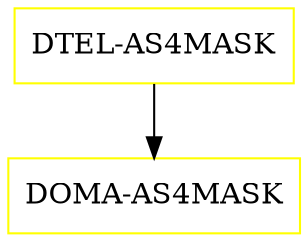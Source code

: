 digraph G {
  "DTEL-AS4MASK" [shape=box,color=yellow];
  "DOMA-AS4MASK" [shape=box,color=yellow,URL="./DOMA_AS4MASK.html"];
  "DTEL-AS4MASK" -> "DOMA-AS4MASK";
}
